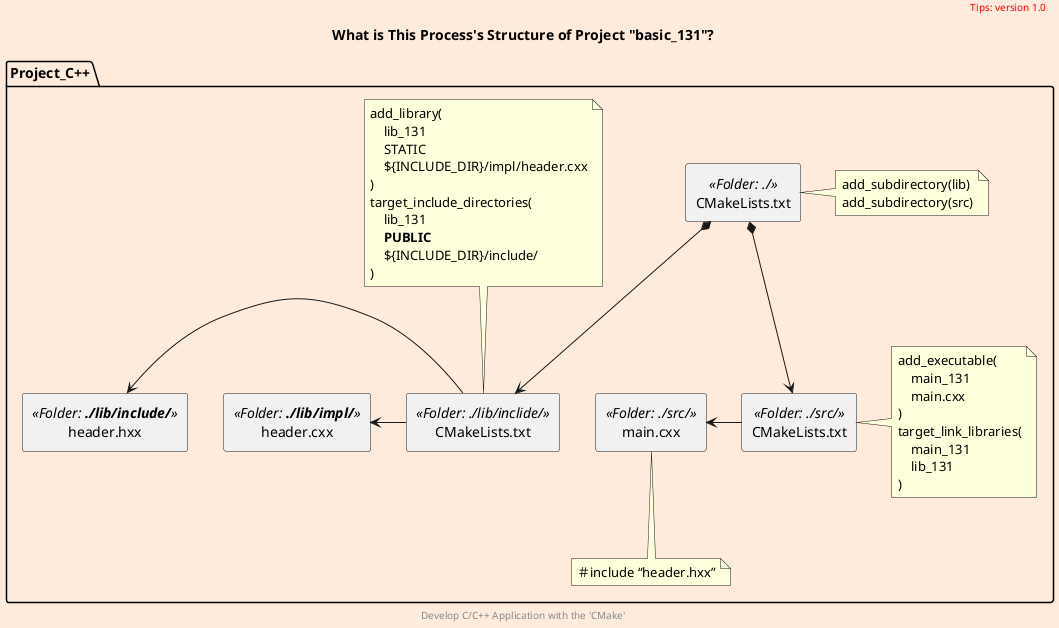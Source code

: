 @startuml
scale 700 width
skinparam backgroundColor #FFEBDC
scale 1

package Project_C++ as project {
    rectangle header.hxx <<Folder: **./lib/include/**>> as header_hxx
    rectangle header.cxx <<Folder: **./lib/impl/**>> as header_cxx
    rectangle main.cxx <<Folder: ./src/>> as main
    rectangle CMakeLists.txt <<Folder: ./>> as begin
    rectangle CMakeLists.txt <<Folder: ./src/>> as src_list
    rectangle CMakeLists.txt <<Folder: ./lib/inclide/>> as include_list
    'rectangle main_cxx.o <<Binary File>> as o_file

    note right of begin
        add_subdirectory(lib)
        add_subdirectory(src)
    endnote
    note bottom of main
        ＃include “header.hxx”
    endnote
    note top of include_list
        add_library(
            lib_131
            STATIC
            ${INCLUDE_DIR}/impl/header.cxx
        )
        target_include_directories(
            lib_131
            **PUBLIC**
            ${INCLUDE_DIR}/include/
        )
    endnote
    note right of src_list
        add_executable(
            main_131
            main.cxx
        )
        target_link_libraries(
            main_131
            lib_131
        )
    endnote
}

begin *--> src_list
begin *--> include_list
src_list -left-> main
'local_list .(0).> main
include_list -left-> header_cxx
include_list -left-> header_hxx

title
    What is This Process's Structure of Project "basic_131"?
end title

header
<font color=red>Tips: version 1.0</font>
endheader

center footer Develop C/C++ Application with the 'CMake'

@enduml